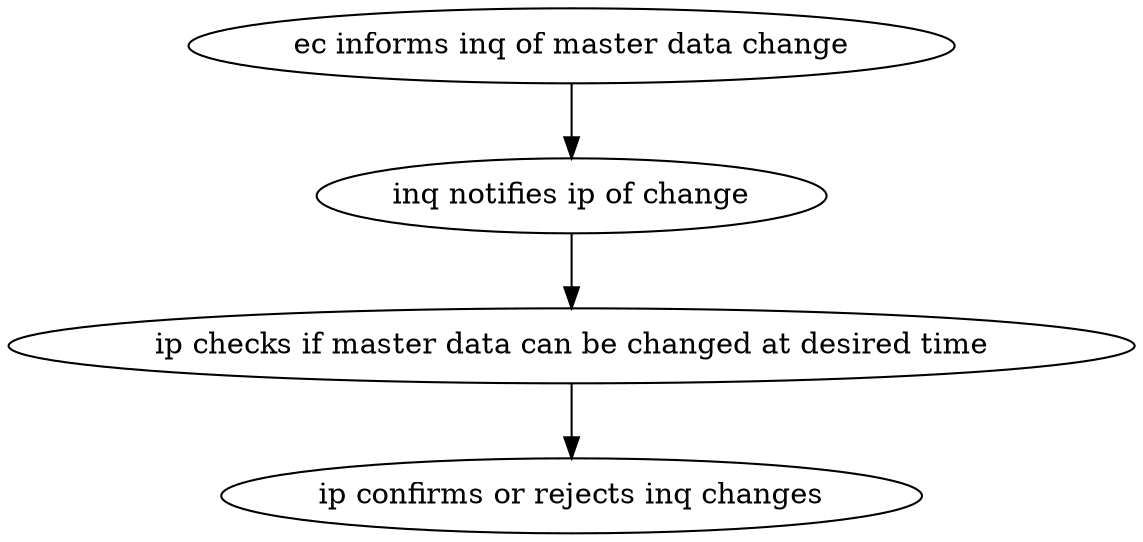 strict digraph "doc-10.12" {
	graph [name="doc-10.12"];
	"ec informs inq of master data change"	[attrs="{'type': 'Activity', 'label': 'ec informs inq of master data change'}"];
	"inq notifies ip of change"	[attrs="{'type': 'Activity', 'label': 'inq notifies ip of change'}"];
	"ec informs inq of master data change" -> "inq notifies ip of change"	[attrs="{'type': 'flow', 'label': 'flow'}"];
	"ip checks if master data can be changed at desired time"	[attrs="{'type': 'Activity', 'label': 'ip checks if master data can be changed at desired time'}"];
	"inq notifies ip of change" -> "ip checks if master data can be changed at desired time"	[attrs="{'type': 'flow', 'label': 'flow'}"];
	"ip confirms or rejects inq changes"	[attrs="{'type': 'Activity', 'label': 'ip confirms or rejects inq changes'}"];
	"ip checks if master data can be changed at desired time" -> "ip confirms or rejects inq changes"	[attrs="{'type': 'flow', 'label': 'flow'}"];
}
